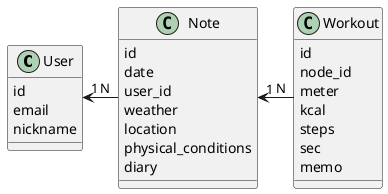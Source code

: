 
@startuml

class User {
  id
  email
  nickname
}

class Note {
  id
  date
  user_id
  weather
  location
  physical_conditions
  diary
}

class Workout {
  id
  node_id
  meter
  kcal
  steps
  sec
  memo
}

User "1" <- "N" Note
Note "1" <- "N" Workout

@enduml
